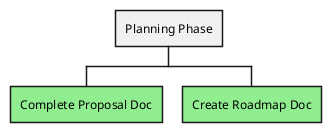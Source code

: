 @startwbs
* Planning Phase


**[#LightGreen] Complete Proposal Doc

**[#LightGreen] Create Roadmap Doc
@endwbs